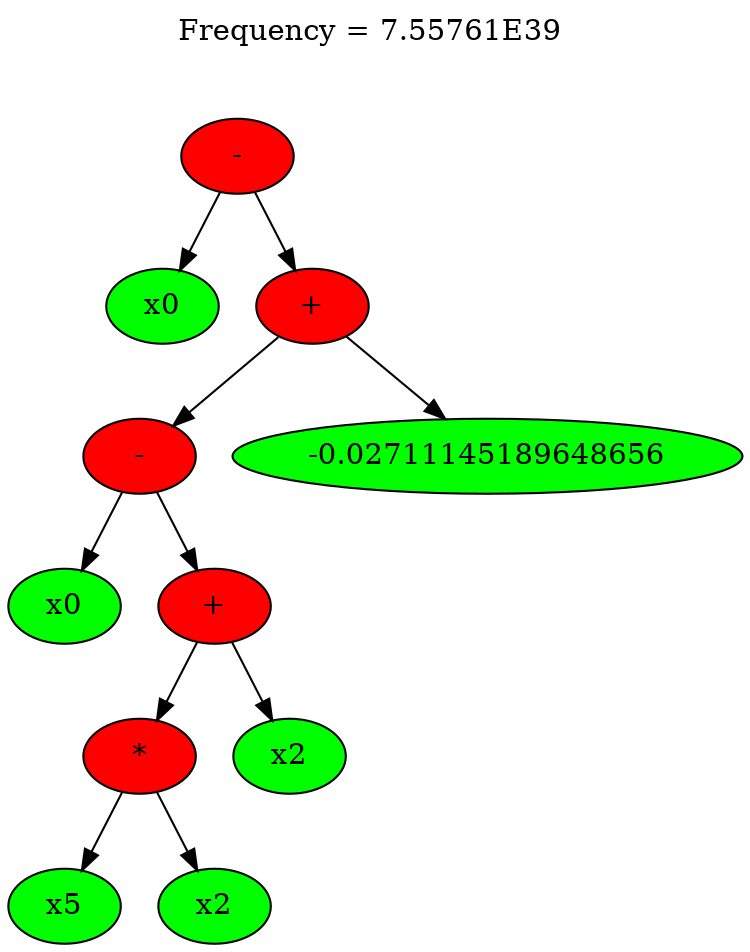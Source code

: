 strict digraph "" {
	graph [label=<Frequency = 7.55761E39
 <br/> <br/> <br/>>,
		labelloc=t
	];
	node [label="\N"];
	0	 [fillcolor="#ff0000",
		label="-",
		style=filled];
	1	 [fillcolor="#00ff00",
		label=x0,
		style=filled];
	0 -> 1;
	2	 [fillcolor="#ff0000",
		label="+",
		style=filled];
	0 -> 2;
	3	 [fillcolor="#ff0000",
		label="-",
		style=filled];
	2 -> 3;
	10	 [fillcolor="#00ff00",
		label=-0.02711145189648656,
		style=filled];
	2 -> 10;
	4	 [fillcolor="#00ff00",
		label=x0,
		style=filled];
	3 -> 4;
	5	 [fillcolor="#ff0000",
		label="+",
		style=filled];
	3 -> 5;
	6	 [fillcolor="#ff0000",
		label="*",
		style=filled];
	5 -> 6;
	9	 [fillcolor="#00ff00",
		label=x2,
		style=filled];
	5 -> 9;
	7	 [fillcolor="#00ff00",
		label=x5,
		style=filled];
	6 -> 7;
	8	 [fillcolor="#00ff00",
		label=x2,
		style=filled];
	6 -> 8;
}
